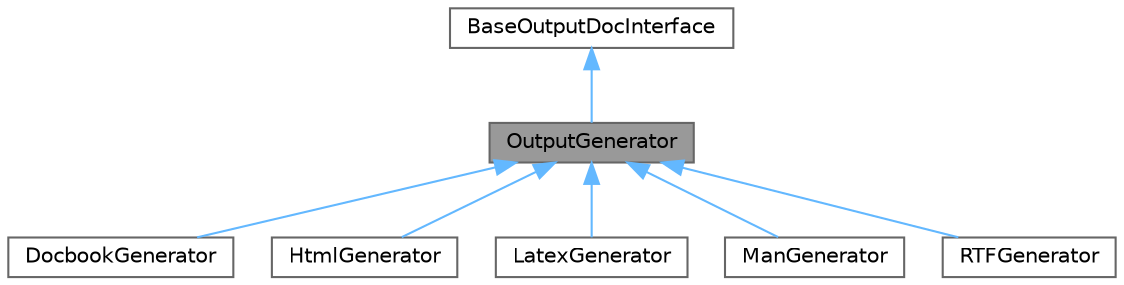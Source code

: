 digraph "OutputGenerator"
{
 // INTERACTIVE_SVG=YES
 // LATEX_PDF_SIZE
  bgcolor="transparent";
  edge [fontname=Helvetica,fontsize=10,labelfontname=Helvetica,labelfontsize=10];
  node [fontname=Helvetica,fontsize=10,shape=box,height=0.2,width=0.4];
  Node1 [label="OutputGenerator",height=0.2,width=0.4,color="gray40", fillcolor="grey60", style="filled", fontcolor="black",tooltip="Abstract output generator."];
  Node2 -> Node1 [dir="back",color="steelblue1",style="solid"];
  Node2 [label="BaseOutputDocInterface",height=0.2,width=0.4,color="gray40", fillcolor="white", style="filled",URL="$df/d27/class_base_output_doc_interface.html",tooltip="Base Interface used for generating output outside of the comment blocks."];
  Node1 -> Node3 [dir="back",color="steelblue1",style="solid"];
  Node3 [label="DocbookGenerator",height=0.2,width=0.4,color="gray40", fillcolor="white", style="filled",URL="$d1/d72/class_docbook_generator.html",tooltip=" "];
  Node1 -> Node4 [dir="back",color="steelblue1",style="solid"];
  Node4 [label="HtmlGenerator",height=0.2,width=0.4,color="gray40", fillcolor="white", style="filled",URL="$d7/d41/class_html_generator.html",tooltip="Generator for HTML output."];
  Node1 -> Node5 [dir="back",color="steelblue1",style="solid"];
  Node5 [label="LatexGenerator",height=0.2,width=0.4,color="gray40", fillcolor="white", style="filled",URL="$d3/d77/class_latex_generator.html",tooltip="Generator for LaTeX output."];
  Node1 -> Node6 [dir="back",color="steelblue1",style="solid"];
  Node6 [label="ManGenerator",height=0.2,width=0.4,color="gray40", fillcolor="white", style="filled",URL="$de/da5/class_man_generator.html",tooltip="Generator for Man page output."];
  Node1 -> Node7 [dir="back",color="steelblue1",style="solid"];
  Node7 [label="RTFGenerator",height=0.2,width=0.4,color="gray40", fillcolor="white", style="filled",URL="$d0/da4/class_r_t_f_generator.html",tooltip="Generator for RTF output."];
}
